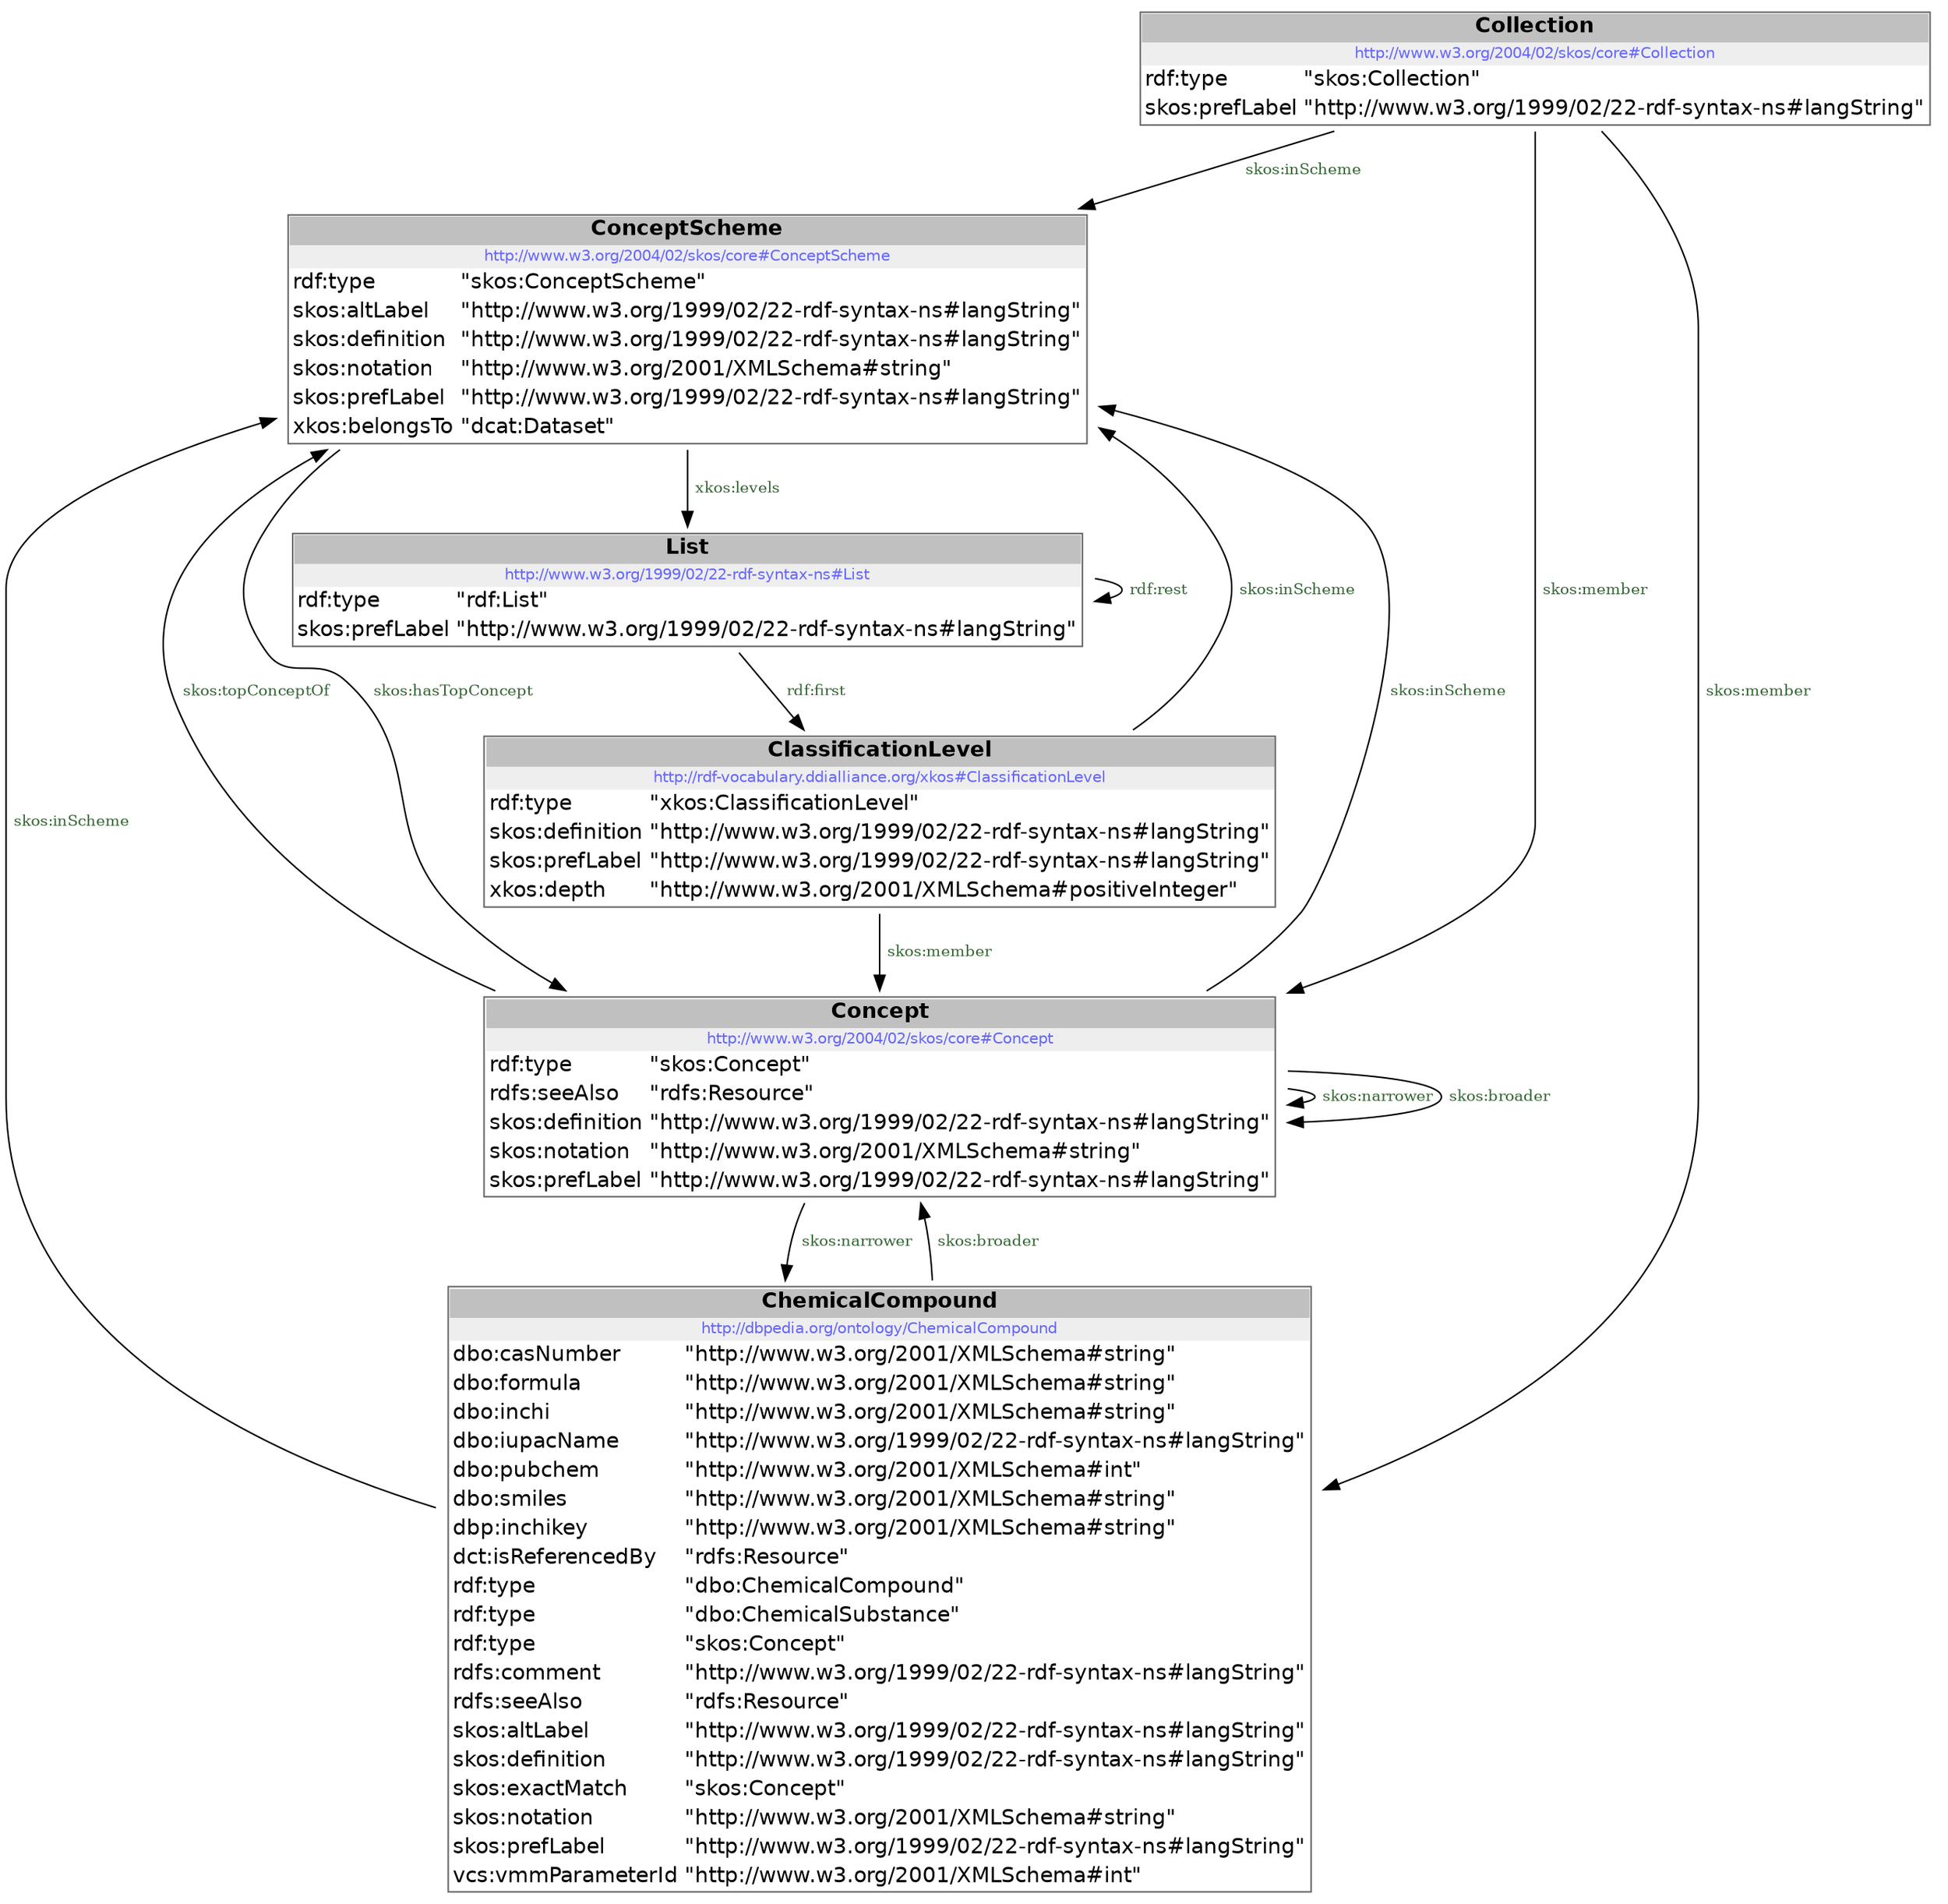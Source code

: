 digraph { 
 node [ fontname="DejaVu Sans" ] ; 
	node3 -> node2 [ color=BLACK, label=< <font point-size='10' color='#336633'>skos:inScheme</font> > ] ;
	node4 -> node5 [ color=BLACK, label=< <font point-size='10' color='#336633'>rdf:first</font> > ] ;
	node2 -> node4 [ color=BLACK, label=< <font point-size='10' color='#336633'>xkos:levels</font> > ] ;
	node1 -> node2 [ color=BLACK, label=< <font point-size='10' color='#336633'>skos:inScheme</font> > ] ;
	node3 -> node0 [ color=BLACK, label=< <font point-size='10' color='#336633'>skos:member</font> > ] ;
	node2 -> node0 [ color=BLACK, label=< <font point-size='10' color='#336633'>skos:hasTopConcept</font> > ] ;
	node3 -> node1 [ color=BLACK, label=< <font point-size='10' color='#336633'>skos:member</font> > ] ;
	node0 -> node2 [ color=BLACK, label=< <font point-size='10' color='#336633'>skos:inScheme</font> > ] ;
	node4 -> node4 [ color=BLACK, label=< <font point-size='10' color='#336633'>rdf:rest</font> > ] ;
	node1 -> node0 [ color=BLACK, label=< <font point-size='10' color='#336633'>skos:broader</font> > ] ;
	node0 -> node0 [ color=BLACK, label=< <font point-size='10' color='#336633'>skos:narrower</font> > ] ;
	node5 -> node2 [ color=BLACK, label=< <font point-size='10' color='#336633'>skos:inScheme</font> > ] ;
	node0 -> node1 [ color=BLACK, label=< <font point-size='10' color='#336633'>skos:narrower</font> > ] ;
	node0 -> node2 [ color=BLACK, label=< <font point-size='10' color='#336633'>skos:topConceptOf</font> > ] ;
	node0 -> node0 [ color=BLACK, label=< <font point-size='10' color='#336633'>skos:broader</font> > ] ;
	node5 -> node0 [ color=BLACK, label=< <font point-size='10' color='#336633'>skos:member</font> > ] ;
# http://www.w3.org/2004/02/skos/core#Concept node0
node0 [ shape=none, color=black label=< <table color='#666666' cellborder='0' cellspacing='0' border='1'><tr><td colspan='2' bgcolor='grey'><B>Concept</B></td></tr><tr><td href='http://www.w3.org/2004/02/skos/core#Concept' bgcolor='#eeeeee' colspan='2'><font point-size='10' color='#6666ff'>http://www.w3.org/2004/02/skos/core#Concept</font></td></tr><tr><td align='left'>rdf:type</td><td align='left'>&quot;skos:Concept&quot;</td></tr><tr><td align='left'>rdfs:seeAlso</td><td align='left'>&quot;rdfs:Resource&quot;</td></tr><tr><td align='left'>skos:definition</td><td align='left'>&quot;http://www.w3.org/1999/02/22-rdf-syntax-ns#langString&quot;</td></tr><tr><td align='left'>skos:notation</td><td align='left'>&quot;http://www.w3.org/2001/XMLSchema#string&quot;</td></tr><tr><td align='left'>skos:prefLabel</td><td align='left'>&quot;http://www.w3.org/1999/02/22-rdf-syntax-ns#langString&quot;</td></tr></table> > ] 
# http://dbpedia.org/ontology/ChemicalCompound node1
node1 [ shape=none, color=black label=< <table color='#666666' cellborder='0' cellspacing='0' border='1'><tr><td colspan='2' bgcolor='grey'><B>ChemicalCompound</B></td></tr><tr><td href='http://dbpedia.org/ontology/ChemicalCompound' bgcolor='#eeeeee' colspan='2'><font point-size='10' color='#6666ff'>http://dbpedia.org/ontology/ChemicalCompound</font></td></tr><tr><td align='left'>dbo:casNumber</td><td align='left'>&quot;http://www.w3.org/2001/XMLSchema#string&quot;</td></tr><tr><td align='left'>dbo:formula</td><td align='left'>&quot;http://www.w3.org/2001/XMLSchema#string&quot;</td></tr><tr><td align='left'>dbo:inchi</td><td align='left'>&quot;http://www.w3.org/2001/XMLSchema#string&quot;</td></tr><tr><td align='left'>dbo:iupacName</td><td align='left'>&quot;http://www.w3.org/1999/02/22-rdf-syntax-ns#langString&quot;</td></tr><tr><td align='left'>dbo:pubchem</td><td align='left'>&quot;http://www.w3.org/2001/XMLSchema#int&quot;</td></tr><tr><td align='left'>dbo:smiles</td><td align='left'>&quot;http://www.w3.org/2001/XMLSchema#string&quot;</td></tr><tr><td align='left'>dbp:inchikey</td><td align='left'>&quot;http://www.w3.org/2001/XMLSchema#string&quot;</td></tr><tr><td align='left'>dct:isReferencedBy</td><td align='left'>&quot;rdfs:Resource&quot;</td></tr><tr><td align='left'>rdf:type</td><td align='left'>&quot;dbo:ChemicalCompound&quot;</td></tr><tr><td align='left'>rdf:type</td><td align='left'>&quot;dbo:ChemicalSubstance&quot;</td></tr><tr><td align='left'>rdf:type</td><td align='left'>&quot;skos:Concept&quot;</td></tr><tr><td align='left'>rdfs:comment</td><td align='left'>&quot;http://www.w3.org/1999/02/22-rdf-syntax-ns#langString&quot;</td></tr><tr><td align='left'>rdfs:seeAlso</td><td align='left'>&quot;rdfs:Resource&quot;</td></tr><tr><td align='left'>skos:altLabel</td><td align='left'>&quot;http://www.w3.org/1999/02/22-rdf-syntax-ns#langString&quot;</td></tr><tr><td align='left'>skos:definition</td><td align='left'>&quot;http://www.w3.org/1999/02/22-rdf-syntax-ns#langString&quot;</td></tr><tr><td align='left'>skos:exactMatch</td><td align='left'>&quot;skos:Concept&quot;</td></tr><tr><td align='left'>skos:notation</td><td align='left'>&quot;http://www.w3.org/2001/XMLSchema#string&quot;</td></tr><tr><td align='left'>skos:prefLabel</td><td align='left'>&quot;http://www.w3.org/1999/02/22-rdf-syntax-ns#langString&quot;</td></tr><tr><td align='left'>vcs:vmmParameterId</td><td align='left'>&quot;http://www.w3.org/2001/XMLSchema#int&quot;</td></tr></table> > ] 
# http://www.w3.org/2004/02/skos/core#ConceptScheme node2
node2 [ shape=none, color=black label=< <table color='#666666' cellborder='0' cellspacing='0' border='1'><tr><td colspan='2' bgcolor='grey'><B>ConceptScheme</B></td></tr><tr><td href='http://www.w3.org/2004/02/skos/core#ConceptScheme' bgcolor='#eeeeee' colspan='2'><font point-size='10' color='#6666ff'>http://www.w3.org/2004/02/skos/core#ConceptScheme</font></td></tr><tr><td align='left'>rdf:type</td><td align='left'>&quot;skos:ConceptScheme&quot;</td></tr><tr><td align='left'>skos:altLabel</td><td align='left'>&quot;http://www.w3.org/1999/02/22-rdf-syntax-ns#langString&quot;</td></tr><tr><td align='left'>skos:definition</td><td align='left'>&quot;http://www.w3.org/1999/02/22-rdf-syntax-ns#langString&quot;</td></tr><tr><td align='left'>skos:notation</td><td align='left'>&quot;http://www.w3.org/2001/XMLSchema#string&quot;</td></tr><tr><td align='left'>skos:prefLabel</td><td align='left'>&quot;http://www.w3.org/1999/02/22-rdf-syntax-ns#langString&quot;</td></tr><tr><td align='left'>xkos:belongsTo</td><td align='left'>&quot;dcat:Dataset&quot;</td></tr></table> > ] 
# http://www.w3.org/2004/02/skos/core#Collection node3
node3 [ shape=none, color=black label=< <table color='#666666' cellborder='0' cellspacing='0' border='1'><tr><td colspan='2' bgcolor='grey'><B>Collection</B></td></tr><tr><td href='http://www.w3.org/2004/02/skos/core#Collection' bgcolor='#eeeeee' colspan='2'><font point-size='10' color='#6666ff'>http://www.w3.org/2004/02/skos/core#Collection</font></td></tr><tr><td align='left'>rdf:type</td><td align='left'>&quot;skos:Collection&quot;</td></tr><tr><td align='left'>skos:prefLabel</td><td align='left'>&quot;http://www.w3.org/1999/02/22-rdf-syntax-ns#langString&quot;</td></tr></table> > ] 
# http://www.w3.org/1999/02/22-rdf-syntax-ns#List node4
node4 [ shape=none, color=black label=< <table color='#666666' cellborder='0' cellspacing='0' border='1'><tr><td colspan='2' bgcolor='grey'><B>List</B></td></tr><tr><td href='http://www.w3.org/1999/02/22-rdf-syntax-ns#List' bgcolor='#eeeeee' colspan='2'><font point-size='10' color='#6666ff'>http://www.w3.org/1999/02/22-rdf-syntax-ns#List</font></td></tr><tr><td align='left'>rdf:type</td><td align='left'>&quot;rdf:List&quot;</td></tr><tr><td align='left'>skos:prefLabel</td><td align='left'>&quot;http://www.w3.org/1999/02/22-rdf-syntax-ns#langString&quot;</td></tr></table> > ] 
# http://rdf-vocabulary.ddialliance.org/xkos#ClassificationLevel node5
node5 [ shape=none, color=black label=< <table color='#666666' cellborder='0' cellspacing='0' border='1'><tr><td colspan='2' bgcolor='grey'><B>ClassificationLevel</B></td></tr><tr><td href='http://rdf-vocabulary.ddialliance.org/xkos#ClassificationLevel' bgcolor='#eeeeee' colspan='2'><font point-size='10' color='#6666ff'>http://rdf-vocabulary.ddialliance.org/xkos#ClassificationLevel</font></td></tr><tr><td align='left'>rdf:type</td><td align='left'>&quot;xkos:ClassificationLevel&quot;</td></tr><tr><td align='left'>skos:definition</td><td align='left'>&quot;http://www.w3.org/1999/02/22-rdf-syntax-ns#langString&quot;</td></tr><tr><td align='left'>skos:prefLabel</td><td align='left'>&quot;http://www.w3.org/1999/02/22-rdf-syntax-ns#langString&quot;</td></tr><tr><td align='left'>xkos:depth</td><td align='left'>&quot;http://www.w3.org/2001/XMLSchema#positiveInteger&quot;</td></tr></table> > ] 
}
